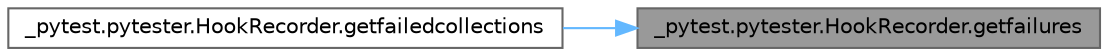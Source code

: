 digraph "_pytest.pytester.HookRecorder.getfailures"
{
 // LATEX_PDF_SIZE
  bgcolor="transparent";
  edge [fontname=Helvetica,fontsize=10,labelfontname=Helvetica,labelfontsize=10];
  node [fontname=Helvetica,fontsize=10,shape=box,height=0.2,width=0.4];
  rankdir="RL";
  Node1 [id="Node000001",label="_pytest.pytester.HookRecorder.getfailures",height=0.2,width=0.4,color="gray40", fillcolor="grey60", style="filled", fontcolor="black",tooltip=" "];
  Node1 -> Node2 [id="edge1_Node000001_Node000002",dir="back",color="steelblue1",style="solid",tooltip=" "];
  Node2 [id="Node000002",label="_pytest.pytester.HookRecorder.getfailedcollections",height=0.2,width=0.4,color="grey40", fillcolor="white", style="filled",URL="$class__pytest_1_1pytester_1_1_hook_recorder.html#ad5baf6ed82605b510ce9064286515957",tooltip=" "];
}
